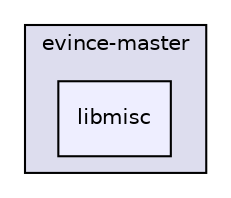 digraph "evince-master/libmisc" {
  compound=true
  node [ fontsize="10", fontname="Helvetica"];
  edge [ labelfontsize="10", labelfontname="Helvetica"];
  subgraph clusterdir_3280676015dea8927551146fc343f431 {
    graph [ bgcolor="#ddddee", pencolor="black", label="evince-master" fontname="Helvetica", fontsize="10", URL="dir_3280676015dea8927551146fc343f431.html"]
  dir_08b887202959c421d24191eda7d5b732 [shape=box, label="libmisc", style="filled", fillcolor="#eeeeff", pencolor="black", URL="dir_08b887202959c421d24191eda7d5b732.html"];
  }
}

